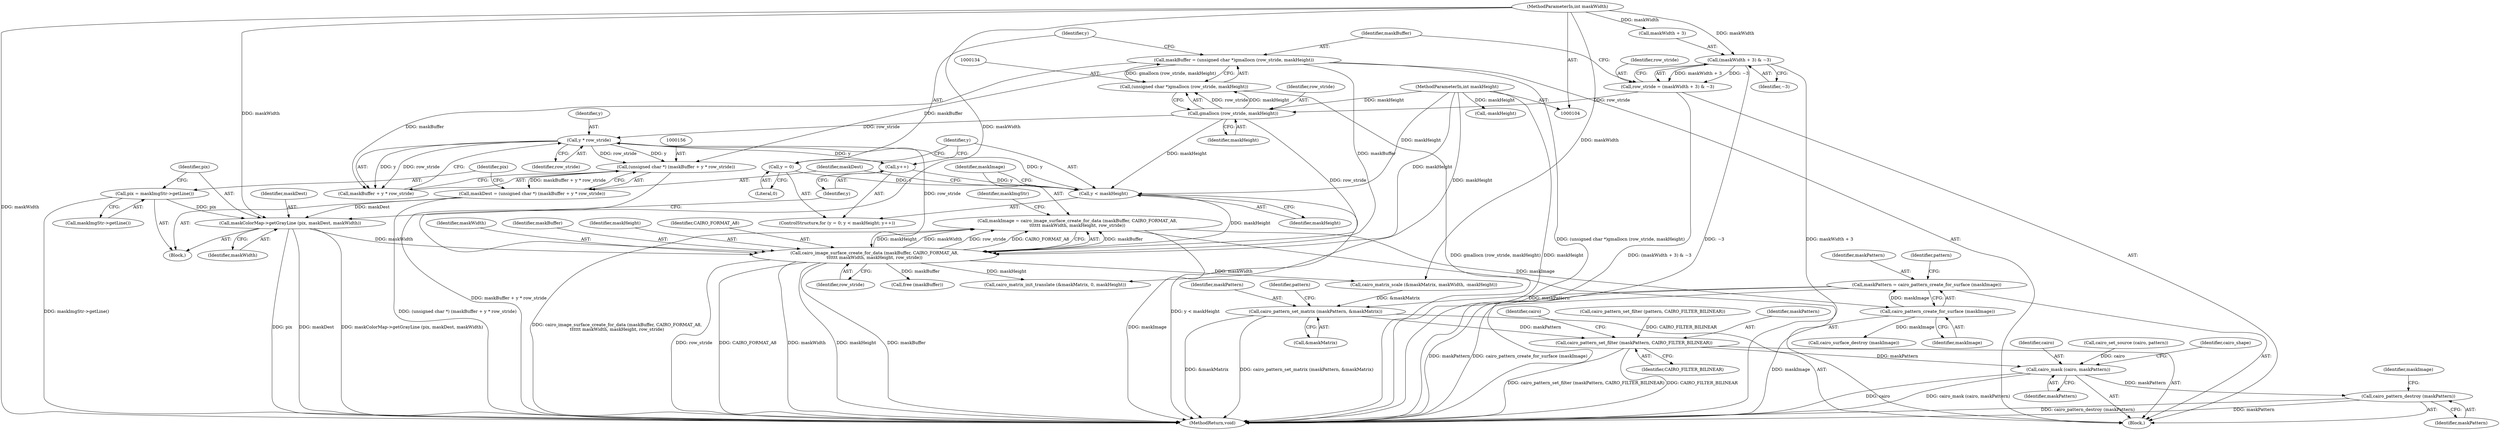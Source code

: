 digraph "0_poppler_7b2d314a61fd0e12f47c62996cb49ec0d1ba747a_3@API" {
"1000264" [label="(Call,maskPattern = cairo_pattern_create_for_surface (maskImage))"];
"1000266" [label="(Call,cairo_pattern_create_for_surface (maskImage))"];
"1000169" [label="(Call,maskImage = cairo_image_surface_create_for_data (maskBuffer, CAIRO_FORMAT_A8,\n\t\t\t\t\t\t maskWidth, maskHeight, row_stride))"];
"1000171" [label="(Call,cairo_image_surface_create_for_data (maskBuffer, CAIRO_FORMAT_A8,\n\t\t\t\t\t\t maskWidth, maskHeight, row_stride))"];
"1000131" [label="(Call,maskBuffer = (unsigned char *)gmallocn (row_stride, maskHeight))"];
"1000133" [label="(Call,(unsigned char *)gmallocn (row_stride, maskHeight))"];
"1000135" [label="(Call,gmallocn (row_stride, maskHeight))"];
"1000123" [label="(Call,row_stride = (maskWidth + 3) & ~3)"];
"1000125" [label="(Call,(maskWidth + 3) & ~3)"];
"1000112" [label="(MethodParameterIn,int maskWidth)"];
"1000113" [label="(MethodParameterIn,int maskHeight)"];
"1000165" [label="(Call,maskColorMap->getGrayLine (pix, maskDest, maskWidth))"];
"1000162" [label="(Call,pix = maskImgStr->getLine())"];
"1000153" [label="(Call,maskDest = (unsigned char *) (maskBuffer + y * row_stride))"];
"1000155" [label="(Call,(unsigned char *) (maskBuffer + y * row_stride))"];
"1000159" [label="(Call,y * row_stride)"];
"1000147" [label="(Call,y < maskHeight)"];
"1000150" [label="(Call,y++)"];
"1000144" [label="(Call,y = 0)"];
"1000307" [label="(Call,cairo_pattern_set_matrix (maskPattern, &maskMatrix))"];
"1000314" [label="(Call,cairo_pattern_set_filter (maskPattern, CAIRO_FILTER_BILINEAR))"];
"1000320" [label="(Call,cairo_mask (cairo, maskPattern))"];
"1000334" [label="(Call,cairo_pattern_destroy (maskPattern))"];
"1000159" [label="(Call,y * row_stride)"];
"1000137" [label="(Identifier,maskHeight)"];
"1000170" [label="(Identifier,maskImage)"];
"1000113" [label="(MethodParameterIn,int maskHeight)"];
"1000267" [label="(Identifier,maskImage)"];
"1000166" [label="(Identifier,pix)"];
"1000311" [label="(Call,cairo_pattern_set_filter (pattern, CAIRO_FILTER_BILINEAR))"];
"1000162" [label="(Call,pix = maskImgStr->getLine())"];
"1000178" [label="(Identifier,maskImgStr)"];
"1000174" [label="(Identifier,maskWidth)"];
"1000307" [label="(Call,cairo_pattern_set_matrix (maskPattern, &maskMatrix))"];
"1000169" [label="(Call,maskImage = cairo_image_surface_create_for_data (maskBuffer, CAIRO_FORMAT_A8,\n\t\t\t\t\t\t maskWidth, maskHeight, row_stride))"];
"1000112" [label="(MethodParameterIn,int maskWidth)"];
"1000336" [label="(Call,cairo_surface_destroy (maskImage))"];
"1000153" [label="(Call,maskDest = (unsigned char *) (maskBuffer + y * row_stride))"];
"1000320" [label="(Call,cairo_mask (cairo, maskPattern))"];
"1000163" [label="(Identifier,pix)"];
"1000151" [label="(Identifier,y)"];
"1000344" [label="(Call,free (maskBuffer))"];
"1000270" [label="(Identifier,pattern)"];
"1000147" [label="(Call,y < maskHeight)"];
"1000172" [label="(Identifier,maskBuffer)"];
"1000124" [label="(Identifier,row_stride)"];
"1000324" [label="(Identifier,cairo_shape)"];
"1000175" [label="(Identifier,maskHeight)"];
"1000265" [label="(Identifier,maskPattern)"];
"1000131" [label="(Call,maskBuffer = (unsigned char *)gmallocn (row_stride, maskHeight))"];
"1000123" [label="(Call,row_stride = (maskWidth + 3) & ~3)"];
"1000348" [label="(MethodReturn,void)"];
"1000322" [label="(Identifier,maskPattern)"];
"1000297" [label="(Call,cairo_matrix_scale (&maskMatrix, maskWidth, -maskHeight))"];
"1000266" [label="(Call,cairo_pattern_create_for_surface (maskImage))"];
"1000133" [label="(Call,(unsigned char *)gmallocn (row_stride, maskHeight))"];
"1000292" [label="(Call,cairo_matrix_init_translate (&maskMatrix, 0, maskHeight))"];
"1000126" [label="(Call,maskWidth + 3)"];
"1000164" [label="(Call,maskImgStr->getLine())"];
"1000160" [label="(Identifier,y)"];
"1000154" [label="(Identifier,maskDest)"];
"1000132" [label="(Identifier,maskBuffer)"];
"1000315" [label="(Identifier,maskPattern)"];
"1000161" [label="(Identifier,row_stride)"];
"1000318" [label="(Identifier,cairo)"];
"1000155" [label="(Call,(unsigned char *) (maskBuffer + y * row_stride))"];
"1000152" [label="(Block,)"];
"1000308" [label="(Identifier,maskPattern)"];
"1000115" [label="(Block,)"];
"1000157" [label="(Call,maskBuffer + y * row_stride)"];
"1000301" [label="(Call,-maskHeight)"];
"1000314" [label="(Call,cairo_pattern_set_filter (maskPattern, CAIRO_FILTER_BILINEAR))"];
"1000176" [label="(Identifier,row_stride)"];
"1000309" [label="(Call,&maskMatrix)"];
"1000149" [label="(Identifier,maskHeight)"];
"1000165" [label="(Call,maskColorMap->getGrayLine (pix, maskDest, maskWidth))"];
"1000145" [label="(Identifier,y)"];
"1000136" [label="(Identifier,row_stride)"];
"1000321" [label="(Identifier,cairo)"];
"1000334" [label="(Call,cairo_pattern_destroy (maskPattern))"];
"1000143" [label="(ControlStructure,for (y = 0; y < maskHeight; y++))"];
"1000264" [label="(Call,maskPattern = cairo_pattern_create_for_surface (maskImage))"];
"1000129" [label="(Identifier,~3)"];
"1000144" [label="(Call,y = 0)"];
"1000335" [label="(Identifier,maskPattern)"];
"1000150" [label="(Call,y++)"];
"1000135" [label="(Call,gmallocn (row_stride, maskHeight))"];
"1000146" [label="(Literal,0)"];
"1000316" [label="(Identifier,CAIRO_FILTER_BILINEAR)"];
"1000167" [label="(Identifier,maskDest)"];
"1000125" [label="(Call,(maskWidth + 3) & ~3)"];
"1000312" [label="(Identifier,pattern)"];
"1000337" [label="(Identifier,maskImage)"];
"1000168" [label="(Identifier,maskWidth)"];
"1000148" [label="(Identifier,y)"];
"1000173" [label="(Identifier,CAIRO_FORMAT_A8)"];
"1000317" [label="(Call,cairo_set_source (cairo, pattern))"];
"1000171" [label="(Call,cairo_image_surface_create_for_data (maskBuffer, CAIRO_FORMAT_A8,\n\t\t\t\t\t\t maskWidth, maskHeight, row_stride))"];
"1000264" -> "1000115"  [label="AST: "];
"1000264" -> "1000266"  [label="CFG: "];
"1000265" -> "1000264"  [label="AST: "];
"1000266" -> "1000264"  [label="AST: "];
"1000270" -> "1000264"  [label="CFG: "];
"1000264" -> "1000348"  [label="DDG: maskPattern"];
"1000264" -> "1000348"  [label="DDG: cairo_pattern_create_for_surface (maskImage)"];
"1000266" -> "1000264"  [label="DDG: maskImage"];
"1000264" -> "1000307"  [label="DDG: maskPattern"];
"1000266" -> "1000267"  [label="CFG: "];
"1000267" -> "1000266"  [label="AST: "];
"1000266" -> "1000348"  [label="DDG: maskImage"];
"1000169" -> "1000266"  [label="DDG: maskImage"];
"1000266" -> "1000336"  [label="DDG: maskImage"];
"1000169" -> "1000115"  [label="AST: "];
"1000169" -> "1000171"  [label="CFG: "];
"1000170" -> "1000169"  [label="AST: "];
"1000171" -> "1000169"  [label="AST: "];
"1000178" -> "1000169"  [label="CFG: "];
"1000169" -> "1000348"  [label="DDG: cairo_image_surface_create_for_data (maskBuffer, CAIRO_FORMAT_A8,\n\t\t\t\t\t\t maskWidth, maskHeight, row_stride)"];
"1000169" -> "1000348"  [label="DDG: maskImage"];
"1000171" -> "1000169"  [label="DDG: maskBuffer"];
"1000171" -> "1000169"  [label="DDG: maskHeight"];
"1000171" -> "1000169"  [label="DDG: maskWidth"];
"1000171" -> "1000169"  [label="DDG: row_stride"];
"1000171" -> "1000169"  [label="DDG: CAIRO_FORMAT_A8"];
"1000171" -> "1000176"  [label="CFG: "];
"1000172" -> "1000171"  [label="AST: "];
"1000173" -> "1000171"  [label="AST: "];
"1000174" -> "1000171"  [label="AST: "];
"1000175" -> "1000171"  [label="AST: "];
"1000176" -> "1000171"  [label="AST: "];
"1000171" -> "1000348"  [label="DDG: maskBuffer"];
"1000171" -> "1000348"  [label="DDG: row_stride"];
"1000171" -> "1000348"  [label="DDG: CAIRO_FORMAT_A8"];
"1000171" -> "1000348"  [label="DDG: maskWidth"];
"1000171" -> "1000348"  [label="DDG: maskHeight"];
"1000131" -> "1000171"  [label="DDG: maskBuffer"];
"1000165" -> "1000171"  [label="DDG: maskWidth"];
"1000112" -> "1000171"  [label="DDG: maskWidth"];
"1000147" -> "1000171"  [label="DDG: maskHeight"];
"1000113" -> "1000171"  [label="DDG: maskHeight"];
"1000135" -> "1000171"  [label="DDG: row_stride"];
"1000159" -> "1000171"  [label="DDG: row_stride"];
"1000171" -> "1000292"  [label="DDG: maskHeight"];
"1000171" -> "1000297"  [label="DDG: maskWidth"];
"1000171" -> "1000344"  [label="DDG: maskBuffer"];
"1000131" -> "1000115"  [label="AST: "];
"1000131" -> "1000133"  [label="CFG: "];
"1000132" -> "1000131"  [label="AST: "];
"1000133" -> "1000131"  [label="AST: "];
"1000145" -> "1000131"  [label="CFG: "];
"1000131" -> "1000348"  [label="DDG: (unsigned char *)gmallocn (row_stride, maskHeight)"];
"1000133" -> "1000131"  [label="DDG: gmallocn (row_stride, maskHeight)"];
"1000131" -> "1000155"  [label="DDG: maskBuffer"];
"1000131" -> "1000157"  [label="DDG: maskBuffer"];
"1000133" -> "1000135"  [label="CFG: "];
"1000134" -> "1000133"  [label="AST: "];
"1000135" -> "1000133"  [label="AST: "];
"1000133" -> "1000348"  [label="DDG: gmallocn (row_stride, maskHeight)"];
"1000135" -> "1000133"  [label="DDG: row_stride"];
"1000135" -> "1000133"  [label="DDG: maskHeight"];
"1000135" -> "1000137"  [label="CFG: "];
"1000136" -> "1000135"  [label="AST: "];
"1000137" -> "1000135"  [label="AST: "];
"1000123" -> "1000135"  [label="DDG: row_stride"];
"1000113" -> "1000135"  [label="DDG: maskHeight"];
"1000135" -> "1000147"  [label="DDG: maskHeight"];
"1000135" -> "1000159"  [label="DDG: row_stride"];
"1000123" -> "1000115"  [label="AST: "];
"1000123" -> "1000125"  [label="CFG: "];
"1000124" -> "1000123"  [label="AST: "];
"1000125" -> "1000123"  [label="AST: "];
"1000132" -> "1000123"  [label="CFG: "];
"1000123" -> "1000348"  [label="DDG: (maskWidth + 3) & ~3"];
"1000125" -> "1000123"  [label="DDG: maskWidth + 3"];
"1000125" -> "1000123"  [label="DDG: ~3"];
"1000125" -> "1000129"  [label="CFG: "];
"1000126" -> "1000125"  [label="AST: "];
"1000129" -> "1000125"  [label="AST: "];
"1000125" -> "1000348"  [label="DDG: maskWidth + 3"];
"1000125" -> "1000348"  [label="DDG: ~3"];
"1000112" -> "1000125"  [label="DDG: maskWidth"];
"1000112" -> "1000104"  [label="AST: "];
"1000112" -> "1000348"  [label="DDG: maskWidth"];
"1000112" -> "1000126"  [label="DDG: maskWidth"];
"1000112" -> "1000165"  [label="DDG: maskWidth"];
"1000112" -> "1000297"  [label="DDG: maskWidth"];
"1000113" -> "1000104"  [label="AST: "];
"1000113" -> "1000348"  [label="DDG: maskHeight"];
"1000113" -> "1000147"  [label="DDG: maskHeight"];
"1000113" -> "1000292"  [label="DDG: maskHeight"];
"1000113" -> "1000301"  [label="DDG: maskHeight"];
"1000165" -> "1000152"  [label="AST: "];
"1000165" -> "1000168"  [label="CFG: "];
"1000166" -> "1000165"  [label="AST: "];
"1000167" -> "1000165"  [label="AST: "];
"1000168" -> "1000165"  [label="AST: "];
"1000151" -> "1000165"  [label="CFG: "];
"1000165" -> "1000348"  [label="DDG: pix"];
"1000165" -> "1000348"  [label="DDG: maskDest"];
"1000165" -> "1000348"  [label="DDG: maskColorMap->getGrayLine (pix, maskDest, maskWidth)"];
"1000162" -> "1000165"  [label="DDG: pix"];
"1000153" -> "1000165"  [label="DDG: maskDest"];
"1000162" -> "1000152"  [label="AST: "];
"1000162" -> "1000164"  [label="CFG: "];
"1000163" -> "1000162"  [label="AST: "];
"1000164" -> "1000162"  [label="AST: "];
"1000166" -> "1000162"  [label="CFG: "];
"1000162" -> "1000348"  [label="DDG: maskImgStr->getLine()"];
"1000153" -> "1000152"  [label="AST: "];
"1000153" -> "1000155"  [label="CFG: "];
"1000154" -> "1000153"  [label="AST: "];
"1000155" -> "1000153"  [label="AST: "];
"1000163" -> "1000153"  [label="CFG: "];
"1000153" -> "1000348"  [label="DDG: (unsigned char *) (maskBuffer + y * row_stride)"];
"1000155" -> "1000153"  [label="DDG: maskBuffer + y * row_stride"];
"1000155" -> "1000157"  [label="CFG: "];
"1000156" -> "1000155"  [label="AST: "];
"1000157" -> "1000155"  [label="AST: "];
"1000155" -> "1000348"  [label="DDG: maskBuffer + y * row_stride"];
"1000159" -> "1000155"  [label="DDG: y"];
"1000159" -> "1000155"  [label="DDG: row_stride"];
"1000159" -> "1000157"  [label="AST: "];
"1000159" -> "1000161"  [label="CFG: "];
"1000160" -> "1000159"  [label="AST: "];
"1000161" -> "1000159"  [label="AST: "];
"1000157" -> "1000159"  [label="CFG: "];
"1000159" -> "1000150"  [label="DDG: y"];
"1000159" -> "1000157"  [label="DDG: y"];
"1000159" -> "1000157"  [label="DDG: row_stride"];
"1000147" -> "1000159"  [label="DDG: y"];
"1000147" -> "1000143"  [label="AST: "];
"1000147" -> "1000149"  [label="CFG: "];
"1000148" -> "1000147"  [label="AST: "];
"1000149" -> "1000147"  [label="AST: "];
"1000154" -> "1000147"  [label="CFG: "];
"1000170" -> "1000147"  [label="CFG: "];
"1000147" -> "1000348"  [label="DDG: y < maskHeight"];
"1000150" -> "1000147"  [label="DDG: y"];
"1000144" -> "1000147"  [label="DDG: y"];
"1000150" -> "1000143"  [label="AST: "];
"1000150" -> "1000151"  [label="CFG: "];
"1000151" -> "1000150"  [label="AST: "];
"1000148" -> "1000150"  [label="CFG: "];
"1000144" -> "1000143"  [label="AST: "];
"1000144" -> "1000146"  [label="CFG: "];
"1000145" -> "1000144"  [label="AST: "];
"1000146" -> "1000144"  [label="AST: "];
"1000148" -> "1000144"  [label="CFG: "];
"1000307" -> "1000115"  [label="AST: "];
"1000307" -> "1000309"  [label="CFG: "];
"1000308" -> "1000307"  [label="AST: "];
"1000309" -> "1000307"  [label="AST: "];
"1000312" -> "1000307"  [label="CFG: "];
"1000307" -> "1000348"  [label="DDG: &maskMatrix"];
"1000307" -> "1000348"  [label="DDG: cairo_pattern_set_matrix (maskPattern, &maskMatrix)"];
"1000297" -> "1000307"  [label="DDG: &maskMatrix"];
"1000307" -> "1000314"  [label="DDG: maskPattern"];
"1000314" -> "1000115"  [label="AST: "];
"1000314" -> "1000316"  [label="CFG: "];
"1000315" -> "1000314"  [label="AST: "];
"1000316" -> "1000314"  [label="AST: "];
"1000318" -> "1000314"  [label="CFG: "];
"1000314" -> "1000348"  [label="DDG: CAIRO_FILTER_BILINEAR"];
"1000314" -> "1000348"  [label="DDG: cairo_pattern_set_filter (maskPattern, CAIRO_FILTER_BILINEAR)"];
"1000311" -> "1000314"  [label="DDG: CAIRO_FILTER_BILINEAR"];
"1000314" -> "1000320"  [label="DDG: maskPattern"];
"1000320" -> "1000115"  [label="AST: "];
"1000320" -> "1000322"  [label="CFG: "];
"1000321" -> "1000320"  [label="AST: "];
"1000322" -> "1000320"  [label="AST: "];
"1000324" -> "1000320"  [label="CFG: "];
"1000320" -> "1000348"  [label="DDG: cairo"];
"1000320" -> "1000348"  [label="DDG: cairo_mask (cairo, maskPattern)"];
"1000317" -> "1000320"  [label="DDG: cairo"];
"1000320" -> "1000334"  [label="DDG: maskPattern"];
"1000334" -> "1000115"  [label="AST: "];
"1000334" -> "1000335"  [label="CFG: "];
"1000335" -> "1000334"  [label="AST: "];
"1000337" -> "1000334"  [label="CFG: "];
"1000334" -> "1000348"  [label="DDG: cairo_pattern_destroy (maskPattern)"];
"1000334" -> "1000348"  [label="DDG: maskPattern"];
}
